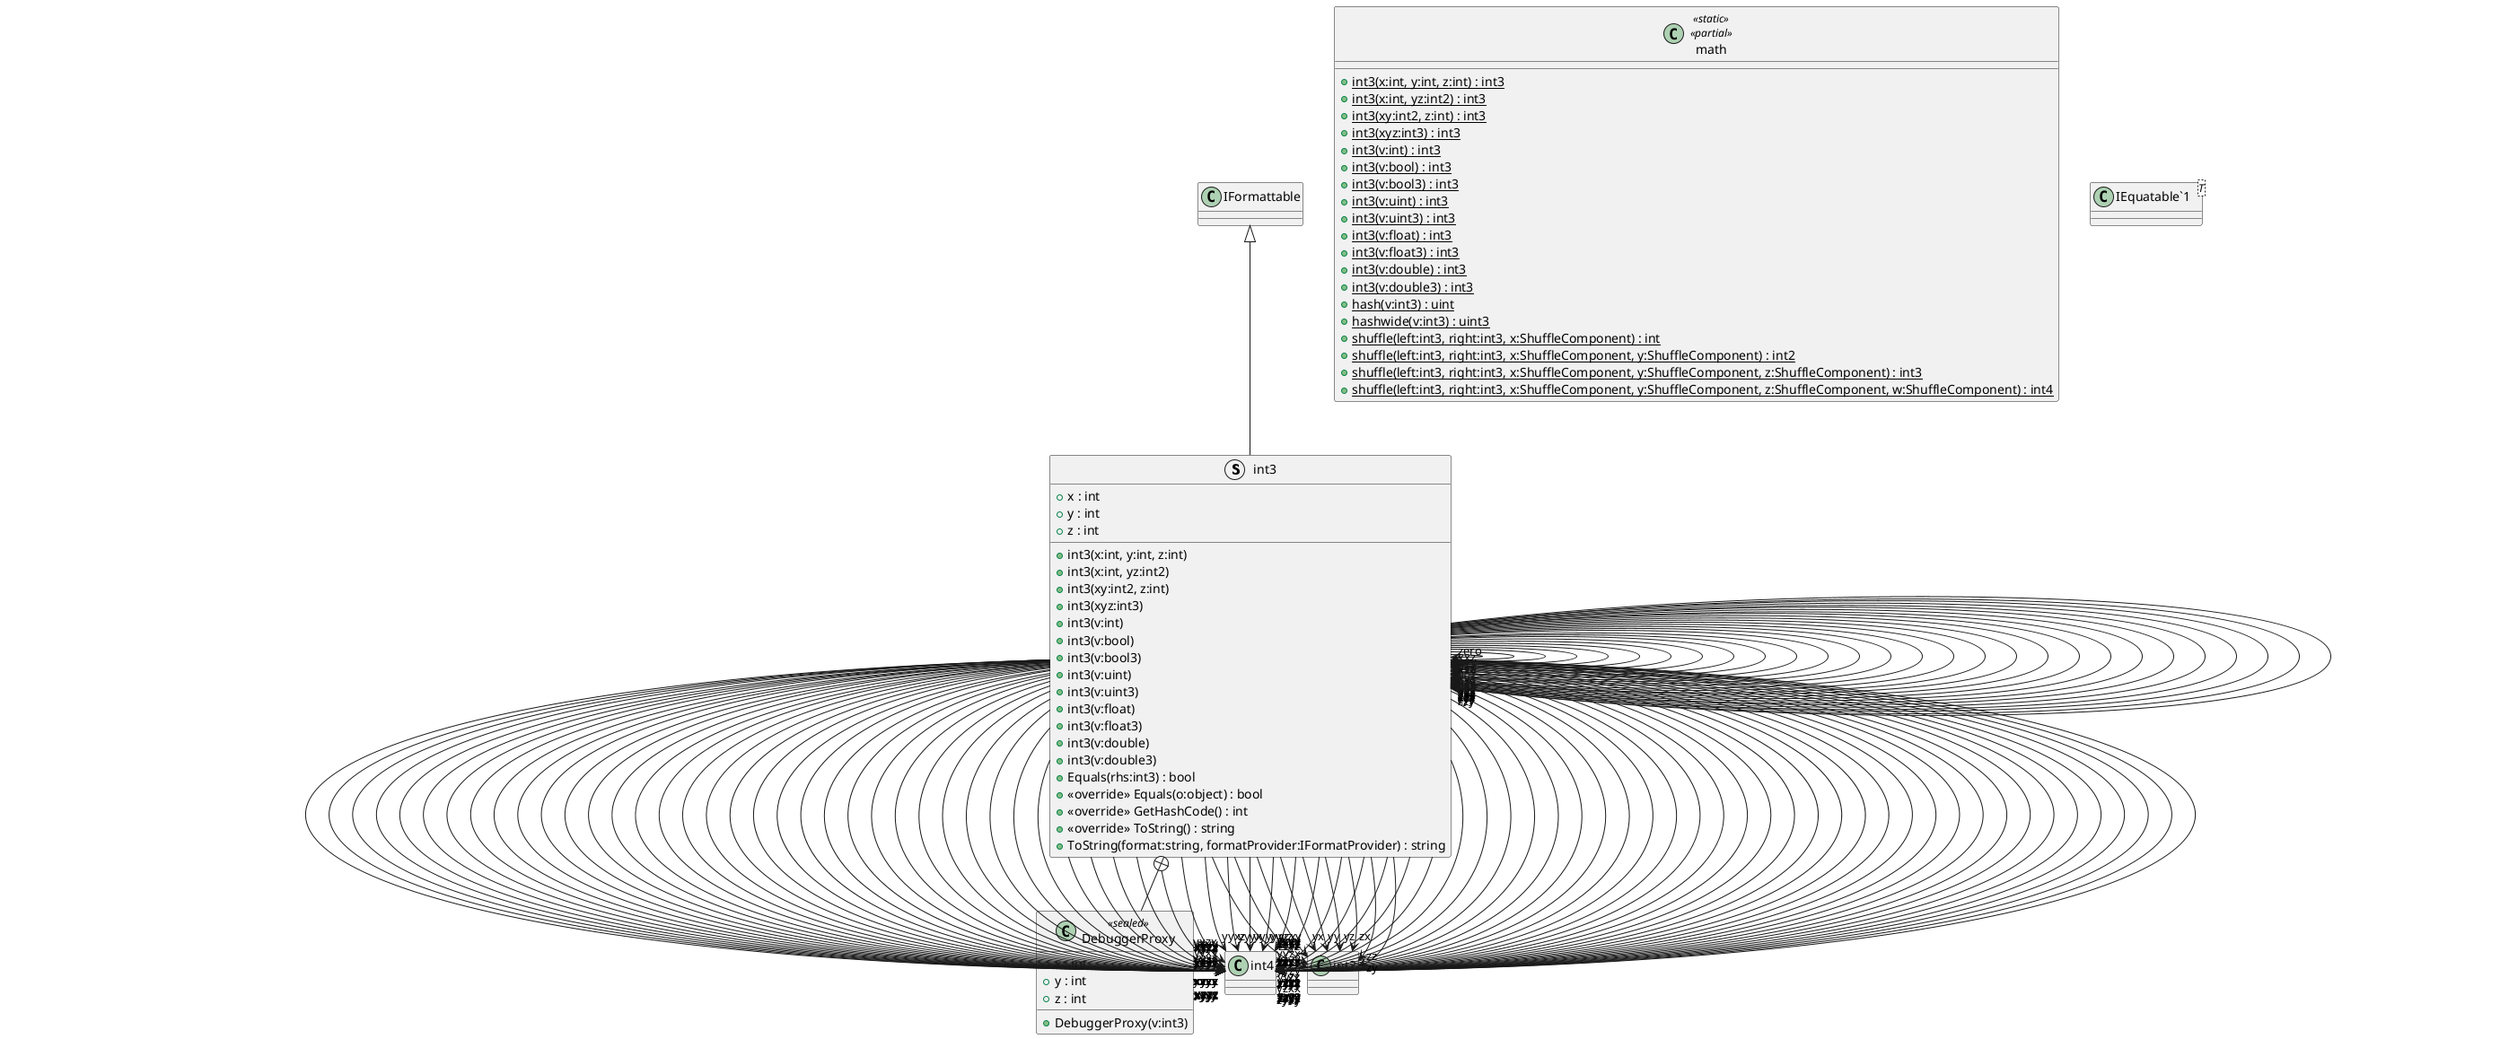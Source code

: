 @startuml
struct int3 {
    + x : int
    + y : int
    + z : int
    + int3(x:int, y:int, z:int)
    + int3(x:int, yz:int2)
    + int3(xy:int2, z:int)
    + int3(xyz:int3)
    + int3(v:int)
    + int3(v:bool)
    + int3(v:bool3)
    + int3(v:uint)
    + int3(v:uint3)
    + int3(v:float)
    + int3(v:float3)
    + int3(v:double)
    + int3(v:double3)
    + Equals(rhs:int3) : bool
    + <<override>> Equals(o:object) : bool
    + <<override>> GetHashCode() : int
    + <<override>> ToString() : string
    + ToString(format:string, formatProvider:IFormatProvider) : string
}
class math <<static>> <<partial>> {
    + {static} int3(x:int, y:int, z:int) : int3
    + {static} int3(x:int, yz:int2) : int3
    + {static} int3(xy:int2, z:int) : int3
    + {static} int3(xyz:int3) : int3
    + {static} int3(v:int) : int3
    + {static} int3(v:bool) : int3
    + {static} int3(v:bool3) : int3
    + {static} int3(v:uint) : int3
    + {static} int3(v:uint3) : int3
    + {static} int3(v:float) : int3
    + {static} int3(v:float3) : int3
    + {static} int3(v:double) : int3
    + {static} int3(v:double3) : int3
    + {static} hash(v:int3) : uint
    + {static} hashwide(v:int3) : uint3
    + {static} shuffle(left:int3, right:int3, x:ShuffleComponent) : int
    + {static} shuffle(left:int3, right:int3, x:ShuffleComponent, y:ShuffleComponent) : int2
    + {static} shuffle(left:int3, right:int3, x:ShuffleComponent, y:ShuffleComponent, z:ShuffleComponent) : int3
    + {static} shuffle(left:int3, right:int3, x:ShuffleComponent, y:ShuffleComponent, z:ShuffleComponent, w:ShuffleComponent) : int4
}
class "IEquatable`1"<T> {
}
class DebuggerProxy <<sealed>> {
    + x : int
    + y : int
    + z : int
    + DebuggerProxy(v:int3)
}
IFormattable <|-- int3
int3 --> "zero" int3
int3 --> "xxxx" int4
int3 --> "xxxy" int4
int3 --> "xxxz" int4
int3 --> "xxyx" int4
int3 --> "xxyy" int4
int3 --> "xxyz" int4
int3 --> "xxzx" int4
int3 --> "xxzy" int4
int3 --> "xxzz" int4
int3 --> "xyxx" int4
int3 --> "xyxy" int4
int3 --> "xyxz" int4
int3 --> "xyyx" int4
int3 --> "xyyy" int4
int3 --> "xyyz" int4
int3 --> "xyzx" int4
int3 --> "xyzy" int4
int3 --> "xyzz" int4
int3 --> "xzxx" int4
int3 --> "xzxy" int4
int3 --> "xzxz" int4
int3 --> "xzyx" int4
int3 --> "xzyy" int4
int3 --> "xzyz" int4
int3 --> "xzzx" int4
int3 --> "xzzy" int4
int3 --> "xzzz" int4
int3 --> "yxxx" int4
int3 --> "yxxy" int4
int3 --> "yxxz" int4
int3 --> "yxyx" int4
int3 --> "yxyy" int4
int3 --> "yxyz" int4
int3 --> "yxzx" int4
int3 --> "yxzy" int4
int3 --> "yxzz" int4
int3 --> "yyxx" int4
int3 --> "yyxy" int4
int3 --> "yyxz" int4
int3 --> "yyyx" int4
int3 --> "yyyy" int4
int3 --> "yyyz" int4
int3 --> "yyzx" int4
int3 --> "yyzy" int4
int3 --> "yyzz" int4
int3 --> "yzxx" int4
int3 --> "yzxy" int4
int3 --> "yzxz" int4
int3 --> "yzyx" int4
int3 --> "yzyy" int4
int3 --> "yzyz" int4
int3 --> "yzzx" int4
int3 --> "yzzy" int4
int3 --> "yzzz" int4
int3 --> "zxxx" int4
int3 --> "zxxy" int4
int3 --> "zxxz" int4
int3 --> "zxyx" int4
int3 --> "zxyy" int4
int3 --> "zxyz" int4
int3 --> "zxzx" int4
int3 --> "zxzy" int4
int3 --> "zxzz" int4
int3 --> "zyxx" int4
int3 --> "zyxy" int4
int3 --> "zyxz" int4
int3 --> "zyyx" int4
int3 --> "zyyy" int4
int3 --> "zyyz" int4
int3 --> "zyzx" int4
int3 --> "zyzy" int4
int3 --> "zyzz" int4
int3 --> "zzxx" int4
int3 --> "zzxy" int4
int3 --> "zzxz" int4
int3 --> "zzyx" int4
int3 --> "zzyy" int4
int3 --> "zzyz" int4
int3 --> "zzzx" int4
int3 --> "zzzy" int4
int3 --> "zzzz" int4
int3 --> "xxx" int3
int3 --> "xxy" int3
int3 --> "xxz" int3
int3 --> "xyx" int3
int3 --> "xyy" int3
int3 --> "xyz" int3
int3 --> "xzx" int3
int3 --> "xzy" int3
int3 --> "xzz" int3
int3 --> "yxx" int3
int3 --> "yxy" int3
int3 --> "yxz" int3
int3 --> "yyx" int3
int3 --> "yyy" int3
int3 --> "yyz" int3
int3 --> "yzx" int3
int3 --> "yzy" int3
int3 --> "yzz" int3
int3 --> "zxx" int3
int3 --> "zxy" int3
int3 --> "zxz" int3
int3 --> "zyx" int3
int3 --> "zyy" int3
int3 --> "zyz" int3
int3 --> "zzx" int3
int3 --> "zzy" int3
int3 --> "zzz" int3
int3 --> "xx" int2
int3 --> "xy" int2
int3 --> "xz" int2
int3 --> "yx" int2
int3 --> "yy" int2
int3 --> "yz" int2
int3 --> "zx" int2
int3 --> "zy" int2
int3 --> "zz" int2
int3 +-- DebuggerProxy
@enduml

